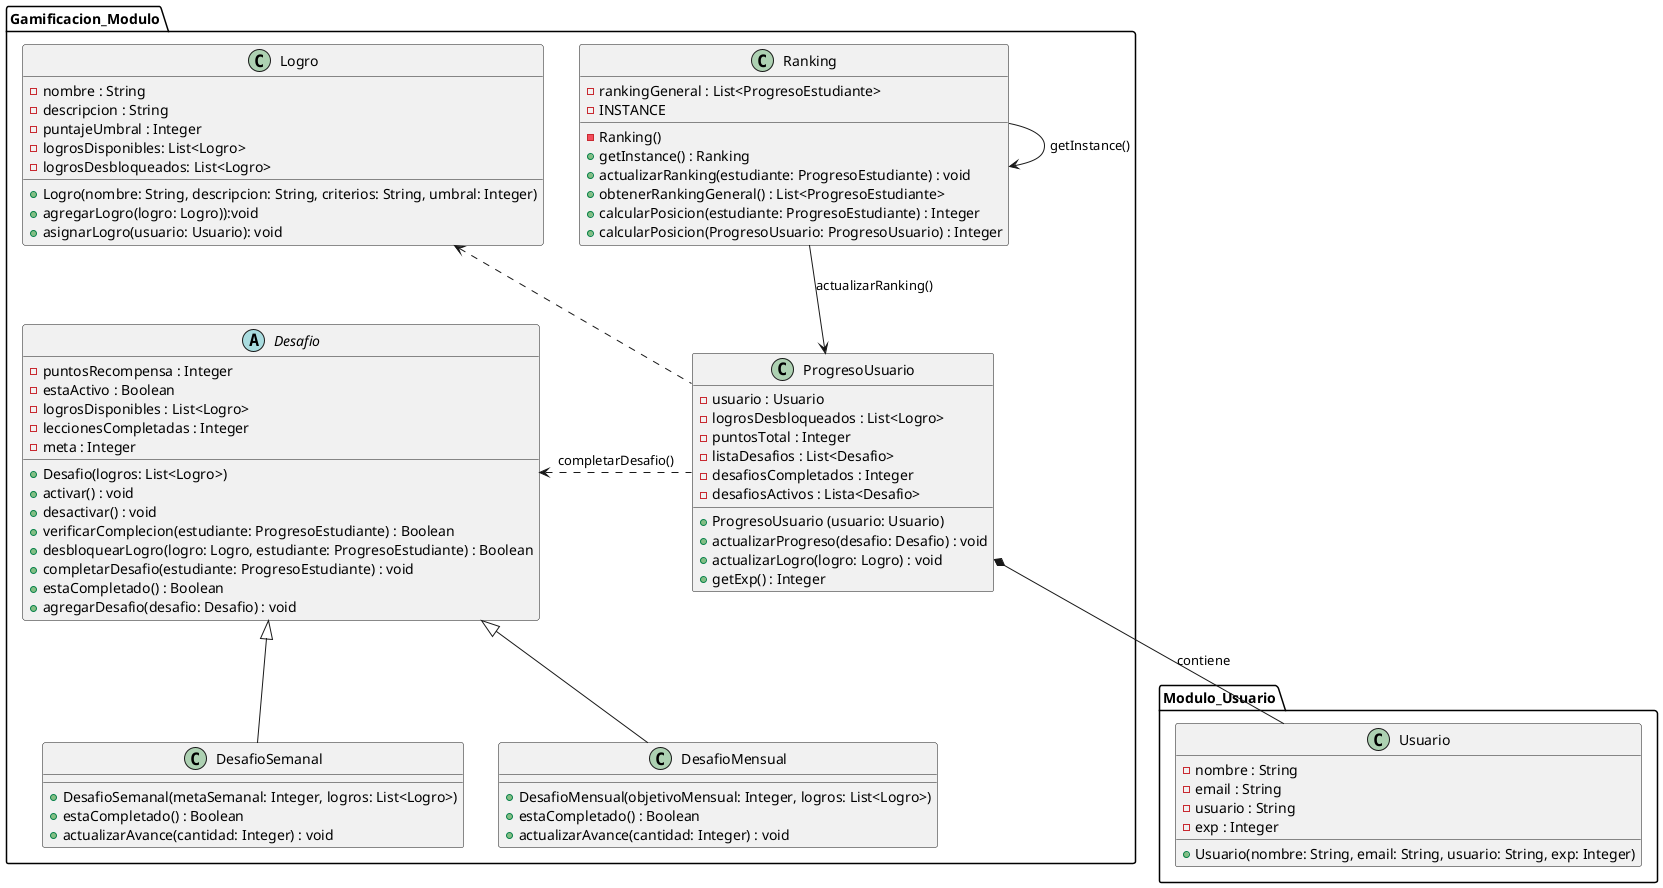 @startuml
package Modulo_Usuario {

    class Usuario {
            - nombre : String
            - email : String
            - usuario : String
            - exp : Integer
            + Usuario(nombre: String, email: String, usuario: String, exp: Integer)
        }

}

package "Gamificacion_Modulo" {

    class Logro {
        - nombre : String
        - descripcion : String
        - puntajeUmbral : Integer
        - logrosDisponibles: List<Logro>
        - logrosDesbloqueados: List<Logro>
        + Logro(nombre: String, descripcion: String, criterios: String, umbral: Integer)
        + agregarLogro(logro: Logro)):void
        + asignarLogro(usuario: Usuario): void
    }

    abstract class Desafio {
        - puntosRecompensa : Integer
        - estaActivo : Boolean
        - logrosDisponibles : List<Logro>
        - leccionesCompletadas : Integer
        - meta : Integer
        'Cual es la diferencia entre verificarComplecion y estaCompletado?
        + Desafio(logros: List<Logro>)
        + activar() : void
        + desactivar() : void
        + verificarComplecion(estudiante: ProgresoEstudiante) : Boolean
        + desbloquearLogro(logro: Logro, estudiante: ProgresoEstudiante) : Boolean
        + completarDesafio(estudiante: ProgresoEstudiante) : void
        + estaCompletado() : Boolean
        +agregarDesafio(desafio: Desafio) : void
    }

    class DesafioSemanal {

        + DesafioSemanal(metaSemanal: Integer, logros: List<Logro>)
        + estaCompletado() : Boolean
        + actualizarAvance(cantidad: Integer) : void
    }

    class DesafioMensual {

        + DesafioMensual(objetivoMensual: Integer, logros: List<Logro>)
        + estaCompletado() : Boolean
        + actualizarAvance(cantidad: Integer) : void
    }

    class ProgresoUsuario {
        - usuario : Usuario
        - logrosDesbloqueados : List<Logro>
        - puntosTotal : Integer
        - listaDesafios : List<Desafio>
        - desafiosCompletados : Integer
        - desafiosActivos : Lista<Desafio>

        + ProgresoUsuario (usuario: Usuario)
        + actualizarProgreso(desafio: Desafio) : void
        + actualizarLogro(logro: Logro) : void
        + getExp() : Integer
    }

    class Ranking {
        - rankingGeneral : List<ProgresoEstudiante>
        -INSTANCE
        - Ranking()
        + getInstance() : Ranking
        + actualizarRanking(estudiante: ProgresoEstudiante) : void
        + obtenerRankingGeneral() : List<ProgresoEstudiante>
        + calcularPosicion(estudiante: ProgresoEstudiante) : Integer
        + calcularPosicion(ProgresoUsuario: ProgresoUsuario) : Integer
    }
    Ranking ->Ranking: getInstance()
    ' Relaciones de Herencia
    Desafio <|-- DesafioSemanal
    Desafio <|-- DesafioMensual

    ' Relaciones de Composición
    ProgresoUsuario *-- Usuario : "contiene"


    ' Relaciones de Dependencia
    Logro <.. ProgresoUsuario
    Desafio <. ProgresoUsuario : "completarDesafio()"
    Ranking --> ProgresoUsuario : "actualizarRanking()"

}

@enduml